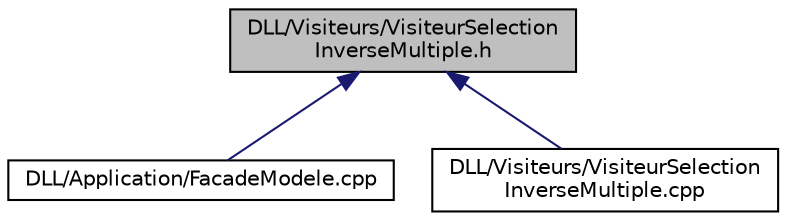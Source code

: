 digraph "DLL/Visiteurs/VisiteurSelectionInverseMultiple.h"
{
  edge [fontname="Helvetica",fontsize="10",labelfontname="Helvetica",labelfontsize="10"];
  node [fontname="Helvetica",fontsize="10",shape=record];
  Node1 [label="DLL/Visiteurs/VisiteurSelection\lInverseMultiple.h",height=0.2,width=0.4,color="black", fillcolor="grey75", style="filled", fontcolor="black"];
  Node1 -> Node2 [dir="back",color="midnightblue",fontsize="10",style="solid",fontname="Helvetica"];
  Node2 [label="DLL/Application/FacadeModele.cpp",height=0.2,width=0.4,color="black", fillcolor="white", style="filled",URL="$d7/d09/_facade_modele_8cpp.html"];
  Node1 -> Node3 [dir="back",color="midnightblue",fontsize="10",style="solid",fontname="Helvetica"];
  Node3 [label="DLL/Visiteurs/VisiteurSelection\lInverseMultiple.cpp",height=0.2,width=0.4,color="black", fillcolor="white", style="filled",URL="$d5/df5/_visiteur_selection_inverse_multiple_8cpp.html"];
}
